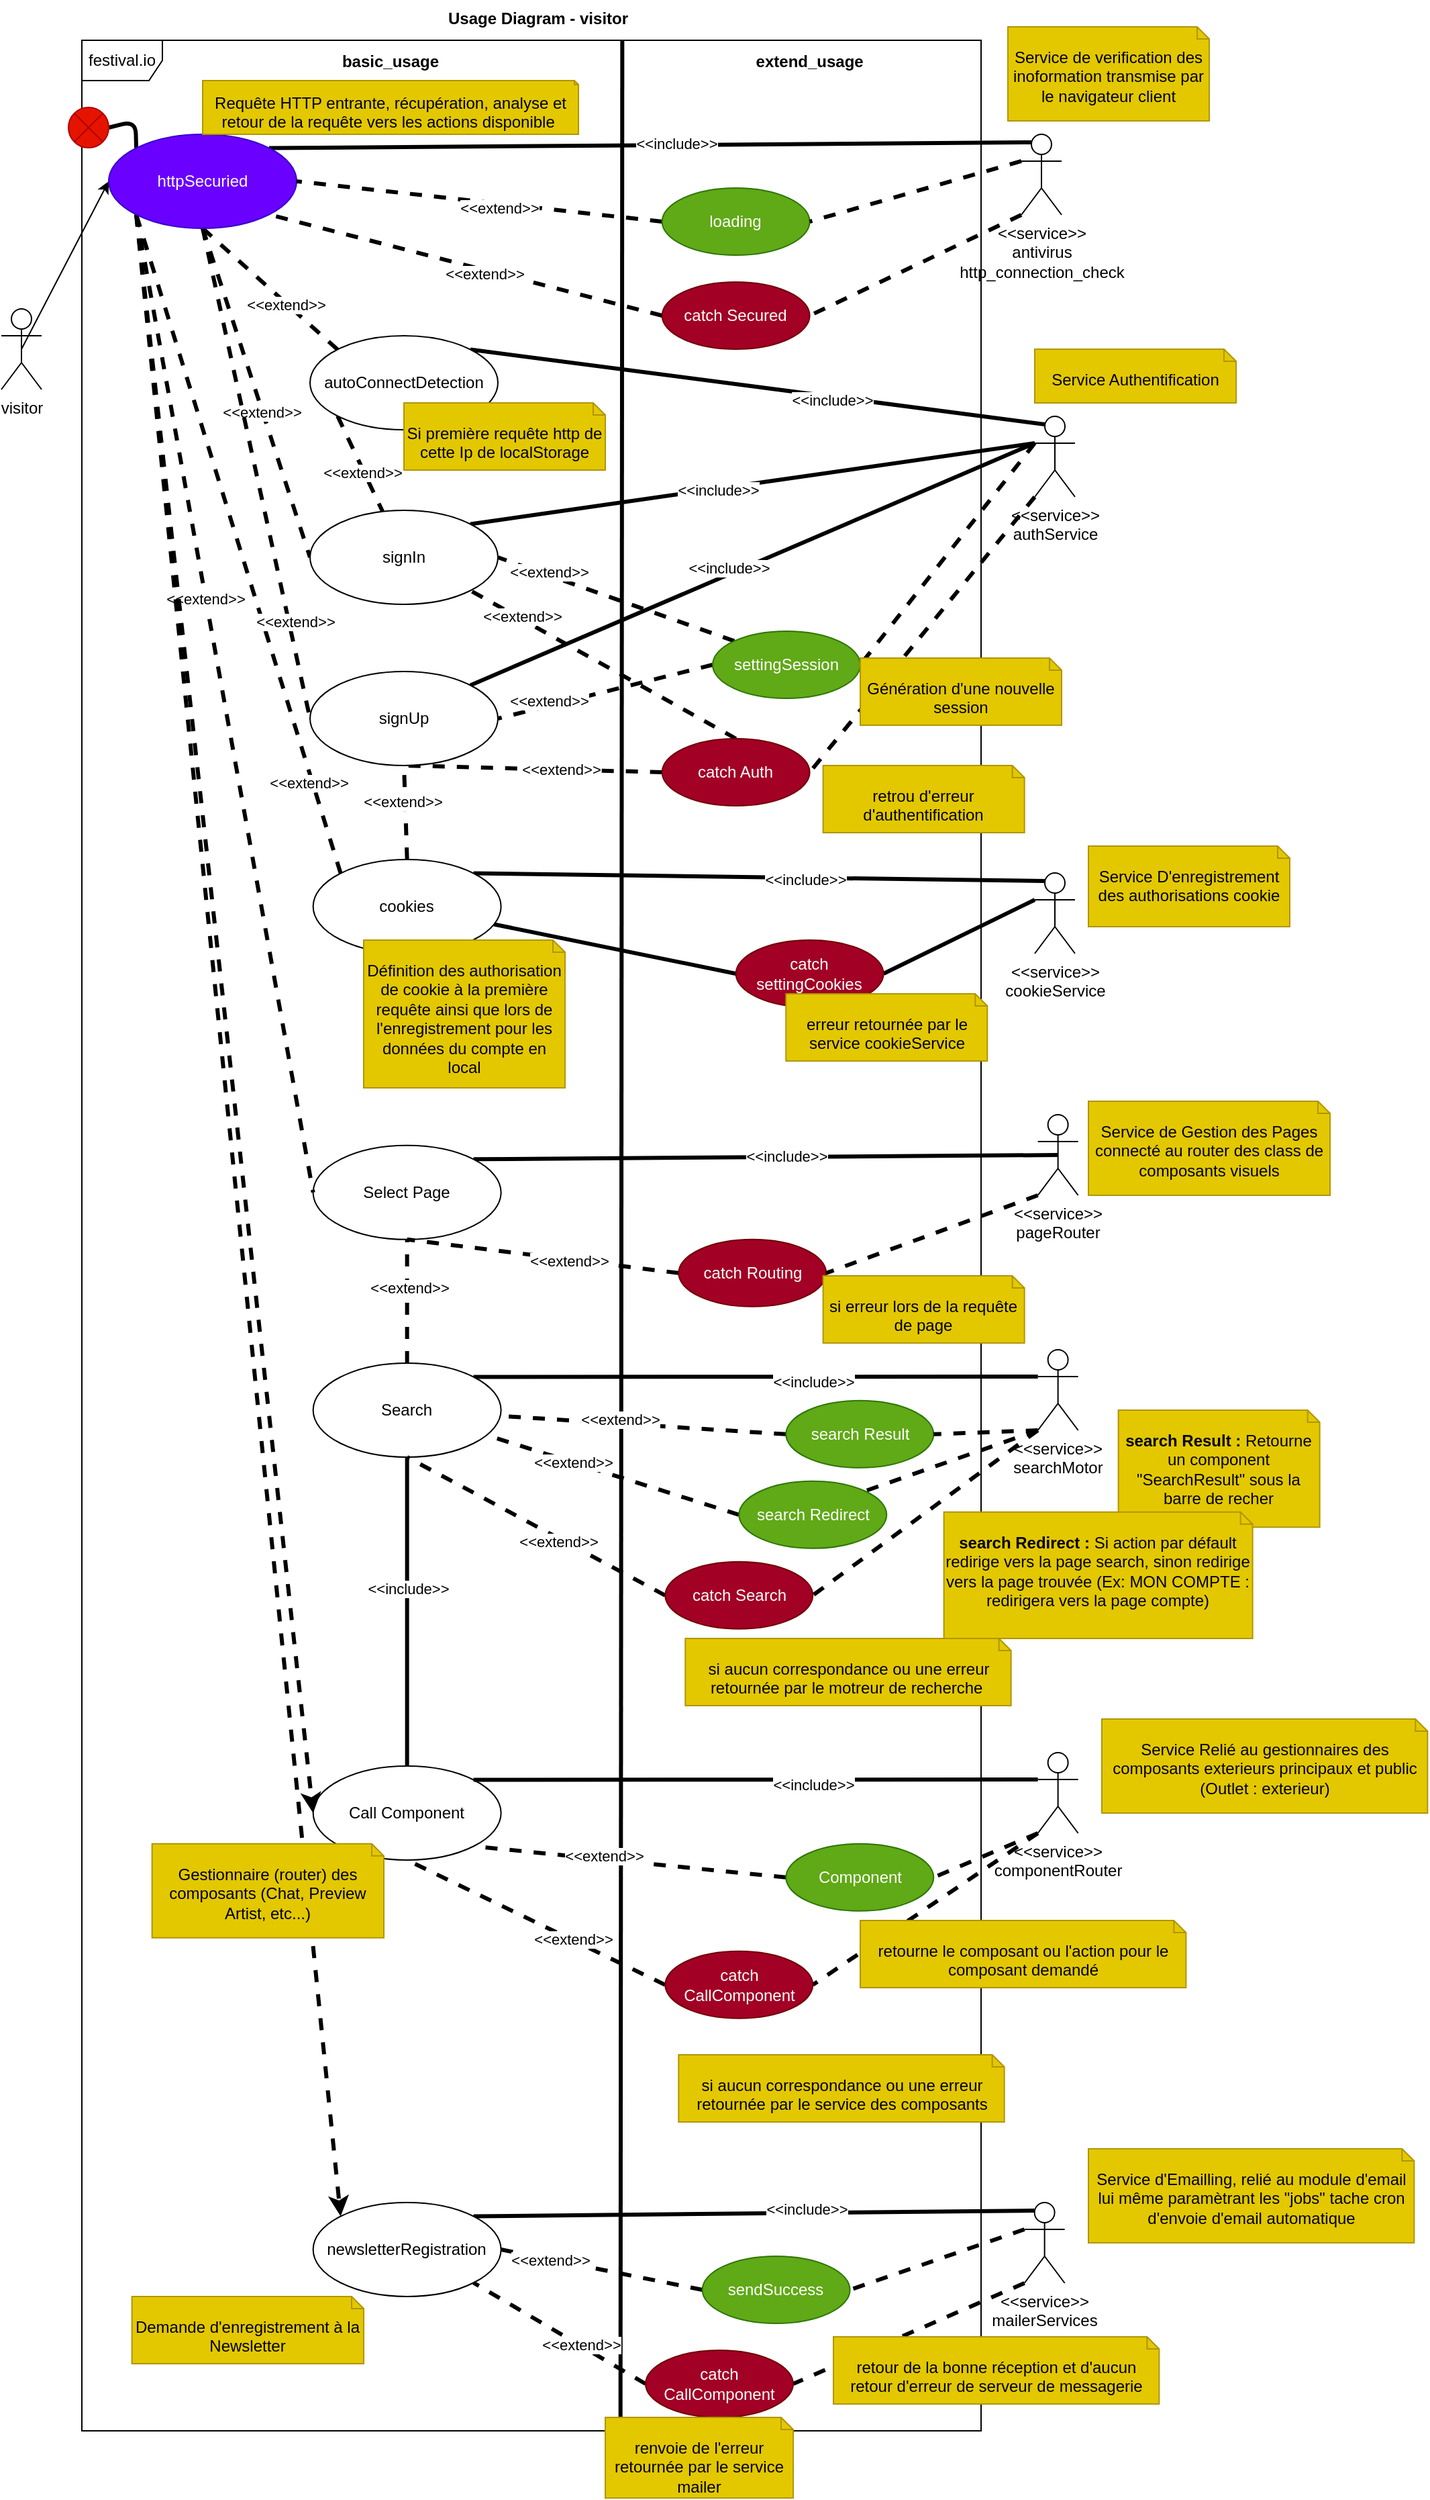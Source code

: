 <mxfile>
    <diagram id="Xlp4ZHd3BKaryqUY_n2D" name="Page-1">
        <mxGraphModel dx="1634" dy="1224" grid="1" gridSize="10" guides="1" tooltips="1" connect="1" arrows="1" fold="1" page="1" pageScale="1" pageWidth="850" pageHeight="1100" math="0" shadow="0">
            <root>
                <mxCell id="0"/>
                <mxCell id="1" parent="0"/>
                <mxCell id="3" value="visitor" style="shape=umlActor;verticalLabelPosition=bottom;verticalAlign=top;html=1;" parent="1" vertex="1">
                    <mxGeometry x="390" y="260" width="30" height="60" as="geometry"/>
                </mxCell>
                <mxCell id="4" value="festival.io" style="shape=umlFrame;whiteSpace=wrap;html=1;" parent="1" vertex="1">
                    <mxGeometry x="450" y="60" width="670" height="1780" as="geometry"/>
                </mxCell>
                <mxCell id="24" style="edgeStyle=none;html=1;exitX=1;exitY=0;exitDx=0;exitDy=0;entryX=0.5;entryY=0.5;entryDx=0;entryDy=0;entryPerimeter=0;strokeWidth=3;endArrow=none;endFill=0;" parent="1" source="5" target="22" edge="1">
                    <mxGeometry relative="1" as="geometry"/>
                </mxCell>
                <mxCell id="26" value="&amp;lt;&amp;lt;include&amp;gt;&amp;gt;" style="edgeLabel;html=1;align=center;verticalAlign=middle;resizable=0;points=[];" parent="24" vertex="1" connectable="0">
                    <mxGeometry x="0.188" y="1" relative="1" as="geometry">
                        <mxPoint x="-26" as="offset"/>
                    </mxGeometry>
                </mxCell>
                <mxCell id="5" value="Select Page" style="ellipse;whiteSpace=wrap;html=1;" parent="1" vertex="1">
                    <mxGeometry x="622.32" y="882.92" width="140" height="70" as="geometry"/>
                </mxCell>
                <mxCell id="84" style="edgeStyle=none;html=1;exitX=0;exitY=0;exitDx=0;exitDy=0;entryX=0.5;entryY=1;entryDx=0;entryDy=0;strokeWidth=3;startArrow=none;startFill=0;endArrow=none;endFill=0;dashed=1;" parent="1" source="6" target="66" edge="1">
                    <mxGeometry relative="1" as="geometry"/>
                </mxCell>
                <mxCell id="85" value="&amp;lt;&amp;lt;extend&amp;gt;&amp;gt;" style="edgeLabel;html=1;align=center;verticalAlign=middle;resizable=0;points=[];" parent="84" vertex="1" connectable="0">
                    <mxGeometry x="-0.246" y="1" relative="1" as="geometry">
                        <mxPoint as="offset"/>
                    </mxGeometry>
                </mxCell>
                <mxCell id="88" style="edgeStyle=none;html=1;exitX=1;exitY=0;exitDx=0;exitDy=0;strokeWidth=3;startArrow=none;startFill=0;endArrow=none;endFill=0;entryX=0.25;entryY=0.1;entryDx=0;entryDy=0;entryPerimeter=0;" parent="1" source="6" target="89" edge="1">
                    <mxGeometry relative="1" as="geometry">
                        <mxPoint x="1150" y="310" as="targetPoint"/>
                    </mxGeometry>
                </mxCell>
                <mxCell id="90" value="&amp;lt;&amp;lt;include&amp;gt;&amp;gt;" style="edgeLabel;html=1;align=center;verticalAlign=middle;resizable=0;points=[];" parent="88" vertex="1" connectable="0">
                    <mxGeometry x="0.258" y="-2" relative="1" as="geometry">
                        <mxPoint as="offset"/>
                    </mxGeometry>
                </mxCell>
                <mxCell id="101" style="edgeStyle=none;html=1;exitX=0;exitY=1;exitDx=0;exitDy=0;strokeWidth=3;startArrow=none;startFill=0;endArrow=none;endFill=0;dashed=1;" parent="1" source="6" target="91" edge="1">
                    <mxGeometry relative="1" as="geometry"/>
                </mxCell>
                <mxCell id="102" value="&amp;lt;&amp;lt;extend&amp;gt;&amp;gt;" style="edgeLabel;html=1;align=center;verticalAlign=middle;resizable=0;points=[];" parent="101" vertex="1" connectable="0">
                    <mxGeometry x="0.155" y="-1" relative="1" as="geometry">
                        <mxPoint as="offset"/>
                    </mxGeometry>
                </mxCell>
                <mxCell id="6" value="autoConnectDetection" style="ellipse;whiteSpace=wrap;html=1;" parent="1" vertex="1">
                    <mxGeometry x="620" y="280" width="140" height="70" as="geometry"/>
                </mxCell>
                <mxCell id="146" style="edgeStyle=none;html=1;exitX=1;exitY=0;exitDx=0;exitDy=0;entryX=0.25;entryY=0.1;entryDx=0;entryDy=0;entryPerimeter=0;strokeWidth=3;startArrow=none;startFill=0;endArrow=none;endFill=0;" parent="1" source="8" target="144" edge="1">
                    <mxGeometry relative="1" as="geometry"/>
                </mxCell>
                <mxCell id="147" value="&amp;lt;&amp;lt;include&amp;gt;&amp;gt;" style="edgeLabel;html=1;align=center;verticalAlign=middle;resizable=0;points=[];" parent="146" vertex="1" connectable="0">
                    <mxGeometry x="0.185" y="3" relative="1" as="geometry">
                        <mxPoint as="offset"/>
                    </mxGeometry>
                </mxCell>
                <mxCell id="8" value="newsletterRegistration" style="ellipse;whiteSpace=wrap;html=1;" parent="1" vertex="1">
                    <mxGeometry x="622.32" y="1670" width="140" height="70" as="geometry"/>
                </mxCell>
                <mxCell id="14" value="" style="orthogonalLoop=1;jettySize=auto;html=1;entryX=0.601;entryY=0;entryDx=0;entryDy=0;entryPerimeter=0;exitX=0.599;exitY=1.002;exitDx=0;exitDy=0;exitPerimeter=0;endArrow=none;endFill=0;strokeWidth=3;" parent="1" source="4" target="4" edge="1">
                    <mxGeometry width="80" relative="1" as="geometry">
                        <mxPoint x="750" y="400" as="sourcePoint"/>
                        <mxPoint x="830" y="400" as="targetPoint"/>
                    </mxGeometry>
                </mxCell>
                <mxCell id="25" style="edgeStyle=none;html=1;exitX=0;exitY=0.5;exitDx=0;exitDy=0;entryX=0.5;entryY=1;entryDx=0;entryDy=0;dashed=1;strokeWidth=3;endArrow=none;endFill=0;" parent="1" source="15" target="5" edge="1">
                    <mxGeometry relative="1" as="geometry"/>
                </mxCell>
                <mxCell id="27" value="&amp;lt;&amp;lt;extend&amp;gt;&amp;gt;" style="edgeLabel;html=1;align=center;verticalAlign=middle;resizable=0;points=[];" parent="25" vertex="1" connectable="0">
                    <mxGeometry x="-0.192" y="1" relative="1" as="geometry">
                        <mxPoint as="offset"/>
                    </mxGeometry>
                </mxCell>
                <mxCell id="15" value="catch Routing" style="ellipse;whiteSpace=wrap;html=1;fillColor=#a20025;fontColor=#ffffff;strokeColor=#6F0000;" parent="1" vertex="1">
                    <mxGeometry x="894.64" y="952.92" width="110" height="50" as="geometry"/>
                </mxCell>
                <mxCell id="35" style="edgeStyle=none;html=1;exitX=0;exitY=0.5;exitDx=0;exitDy=0;dashed=1;strokeWidth=3;endArrow=none;endFill=0;" parent="1" source="17" target="20" edge="1">
                    <mxGeometry relative="1" as="geometry"/>
                </mxCell>
                <mxCell id="39" value="&amp;lt;&amp;lt;extend&amp;gt;&amp;gt;" style="edgeLabel;html=1;align=center;verticalAlign=middle;resizable=0;points=[];" parent="35" vertex="1" connectable="0">
                    <mxGeometry x="0.158" y="-3" relative="1" as="geometry">
                        <mxPoint x="-1" as="offset"/>
                    </mxGeometry>
                </mxCell>
                <mxCell id="17" value="search Result" style="ellipse;whiteSpace=wrap;html=1;fillColor=#60a917;fontColor=#ffffff;strokeColor=#2D7600;" parent="1" vertex="1">
                    <mxGeometry x="974.64" y="1072.92" width="110" height="50" as="geometry"/>
                </mxCell>
                <mxCell id="19" value="Call Component" style="ellipse;whiteSpace=wrap;html=1;" parent="1" vertex="1">
                    <mxGeometry x="622.32" y="1345" width="140" height="70" as="geometry"/>
                </mxCell>
                <mxCell id="30" style="edgeStyle=none;html=1;exitX=1;exitY=0;exitDx=0;exitDy=0;entryX=0;entryY=0.333;entryDx=0;entryDy=0;entryPerimeter=0;strokeWidth=3;endArrow=none;endFill=0;" parent="1" source="20" target="28" edge="1">
                    <mxGeometry relative="1" as="geometry"/>
                </mxCell>
                <mxCell id="38" value="&amp;lt;&amp;lt;include&amp;gt;&amp;gt;" style="edgeLabel;html=1;align=center;verticalAlign=middle;resizable=0;points=[];" parent="30" vertex="1" connectable="0">
                    <mxGeometry x="-0.372" y="4" relative="1" as="geometry">
                        <mxPoint x="121" y="8" as="offset"/>
                    </mxGeometry>
                </mxCell>
                <mxCell id="57" style="edgeStyle=none;html=1;exitX=0.5;exitY=0;exitDx=0;exitDy=0;entryX=0.5;entryY=1;entryDx=0;entryDy=0;dashed=1;strokeWidth=3;endArrow=none;endFill=0;" parent="1" source="20" target="5" edge="1">
                    <mxGeometry relative="1" as="geometry"/>
                </mxCell>
                <mxCell id="58" value="&amp;lt;&amp;lt;extend&amp;gt;&amp;gt;" style="edgeLabel;html=1;align=center;verticalAlign=middle;resizable=0;points=[];" parent="57" vertex="1" connectable="0">
                    <mxGeometry x="0.226" y="-1" relative="1" as="geometry">
                        <mxPoint as="offset"/>
                    </mxGeometry>
                </mxCell>
                <mxCell id="59" style="edgeStyle=none;html=1;exitX=0.5;exitY=1;exitDx=0;exitDy=0;entryX=0.5;entryY=0;entryDx=0;entryDy=0;strokeWidth=3;endArrow=none;endFill=0;" parent="1" source="20" target="19" edge="1">
                    <mxGeometry relative="1" as="geometry"/>
                </mxCell>
                <mxCell id="60" value="&amp;lt;&amp;lt;include&amp;gt;&amp;gt;" style="edgeLabel;html=1;align=center;verticalAlign=middle;resizable=0;points=[];" parent="59" vertex="1" connectable="0">
                    <mxGeometry x="-0.149" relative="1" as="geometry">
                        <mxPoint as="offset"/>
                    </mxGeometry>
                </mxCell>
                <mxCell id="20" value="Search" style="ellipse;whiteSpace=wrap;html=1;" parent="1" vertex="1">
                    <mxGeometry x="622.32" y="1045" width="140" height="70" as="geometry"/>
                </mxCell>
                <mxCell id="21" value="Usage Diagram - visitor" style="text;align=center;fontStyle=1;verticalAlign=middle;spacingLeft=3;spacingRight=3;strokeColor=none;rotatable=0;points=[[0,0.5],[1,0.5]];portConstraint=eastwest;" parent="1" vertex="1">
                    <mxGeometry x="390" y="30" width="800" height="26" as="geometry"/>
                </mxCell>
                <mxCell id="23" style="edgeStyle=none;html=1;exitX=0;exitY=1;exitDx=0;exitDy=0;exitPerimeter=0;entryX=1;entryY=0.5;entryDx=0;entryDy=0;strokeWidth=3;endArrow=none;endFill=0;dashed=1;" parent="1" source="22" target="15" edge="1">
                    <mxGeometry relative="1" as="geometry"/>
                </mxCell>
                <mxCell id="22" value="&amp;lt;&amp;lt;service&amp;gt;&amp;gt;&lt;br&gt;pageRouter" style="shape=umlActor;verticalLabelPosition=bottom;verticalAlign=top;html=1;" parent="1" vertex="1">
                    <mxGeometry x="1162.32" y="860" width="30" height="60" as="geometry"/>
                </mxCell>
                <mxCell id="32" style="edgeStyle=none;html=1;exitX=0;exitY=1;exitDx=0;exitDy=0;exitPerimeter=0;entryX=1;entryY=0.5;entryDx=0;entryDy=0;dashed=1;strokeWidth=3;endArrow=none;endFill=0;" parent="1" source="28" target="17" edge="1">
                    <mxGeometry relative="1" as="geometry"/>
                </mxCell>
                <mxCell id="33" style="edgeStyle=none;html=1;exitX=0;exitY=1;exitDx=0;exitDy=0;exitPerimeter=0;entryX=1;entryY=0;entryDx=0;entryDy=0;dashed=1;strokeWidth=3;endArrow=none;endFill=0;" parent="1" source="28" target="29" edge="1">
                    <mxGeometry relative="1" as="geometry"/>
                </mxCell>
                <mxCell id="34" style="edgeStyle=none;html=1;exitX=0;exitY=1;exitDx=0;exitDy=0;exitPerimeter=0;entryX=1;entryY=0.5;entryDx=0;entryDy=0;dashed=1;strokeWidth=3;endArrow=none;endFill=0;" parent="1" source="28" target="31" edge="1">
                    <mxGeometry relative="1" as="geometry"/>
                </mxCell>
                <mxCell id="28" value="&amp;lt;&amp;lt;service&amp;gt;&amp;gt;&lt;br&gt;searchMotor" style="shape=umlActor;verticalLabelPosition=bottom;verticalAlign=top;html=1;" parent="1" vertex="1">
                    <mxGeometry x="1162.32" y="1035" width="30" height="60" as="geometry"/>
                </mxCell>
                <mxCell id="36" style="edgeStyle=none;html=1;exitX=0;exitY=0.5;exitDx=0;exitDy=0;dashed=1;strokeWidth=3;endArrow=none;endFill=0;" parent="1" source="29" target="20" edge="1">
                    <mxGeometry relative="1" as="geometry"/>
                </mxCell>
                <mxCell id="40" value="&amp;lt;&amp;lt;extend&amp;gt;&amp;gt;" style="edgeLabel;html=1;align=center;verticalAlign=middle;resizable=0;points=[];" parent="36" vertex="1" connectable="0">
                    <mxGeometry x="0.318" relative="1" as="geometry">
                        <mxPoint as="offset"/>
                    </mxGeometry>
                </mxCell>
                <mxCell id="29" value="search Redirect" style="ellipse;whiteSpace=wrap;html=1;fillColor=#60a917;fontColor=#ffffff;strokeColor=#2D7600;" parent="1" vertex="1">
                    <mxGeometry x="939.64" y="1132.92" width="110" height="50" as="geometry"/>
                </mxCell>
                <mxCell id="37" style="edgeStyle=none;html=1;exitX=0;exitY=0.5;exitDx=0;exitDy=0;entryX=0.5;entryY=1;entryDx=0;entryDy=0;dashed=1;strokeWidth=3;endArrow=none;endFill=0;" parent="1" source="31" target="20" edge="1">
                    <mxGeometry relative="1" as="geometry"/>
                </mxCell>
                <mxCell id="41" value="&amp;lt;&amp;lt;extend&amp;gt;&amp;gt;" style="edgeLabel;html=1;align=center;verticalAlign=middle;resizable=0;points=[];" parent="37" vertex="1" connectable="0">
                    <mxGeometry x="-0.178" y="2" relative="1" as="geometry">
                        <mxPoint as="offset"/>
                    </mxGeometry>
                </mxCell>
                <mxCell id="31" value="catch Search" style="ellipse;whiteSpace=wrap;html=1;fillColor=#a20025;fontColor=#ffffff;strokeColor=#6F0000;" parent="1" vertex="1">
                    <mxGeometry x="884.64" y="1192.92" width="110" height="50" as="geometry"/>
                </mxCell>
                <mxCell id="43" style="edgeStyle=none;html=1;exitX=0;exitY=0.5;exitDx=0;exitDy=0;dashed=1;strokeWidth=3;endArrow=none;endFill=0;entryX=1;entryY=1;entryDx=0;entryDy=0;" parent="1" source="45" target="19" edge="1">
                    <mxGeometry relative="1" as="geometry">
                        <mxPoint x="681.361" y="1375.773" as="targetPoint"/>
                    </mxGeometry>
                </mxCell>
                <mxCell id="44" value="&amp;lt;&amp;lt;extend&amp;gt;&amp;gt;" style="edgeLabel;html=1;align=center;verticalAlign=middle;resizable=0;points=[];" parent="43" vertex="1" connectable="0">
                    <mxGeometry x="0.158" y="-3" relative="1" as="geometry">
                        <mxPoint x="-1" as="offset"/>
                    </mxGeometry>
                </mxCell>
                <mxCell id="45" value="Component" style="ellipse;whiteSpace=wrap;html=1;fillColor=#60a917;fontColor=#ffffff;strokeColor=#2D7600;" parent="1" vertex="1">
                    <mxGeometry x="974.64" y="1402.92" width="110" height="50" as="geometry"/>
                </mxCell>
                <mxCell id="46" style="edgeStyle=none;html=1;exitX=1;exitY=0;exitDx=0;exitDy=0;entryX=0;entryY=0.333;entryDx=0;entryDy=0;entryPerimeter=0;strokeWidth=3;endArrow=none;endFill=0;" parent="1" source="19" target="50" edge="1">
                    <mxGeometry relative="1" as="geometry">
                        <mxPoint x="661.817" y="1345.251" as="sourcePoint"/>
                    </mxGeometry>
                </mxCell>
                <mxCell id="47" value="&amp;lt;&amp;lt;include&amp;gt;&amp;gt;" style="edgeLabel;html=1;align=center;verticalAlign=middle;resizable=0;points=[];" parent="46" vertex="1" connectable="0">
                    <mxGeometry x="-0.372" y="4" relative="1" as="geometry">
                        <mxPoint x="121" y="8" as="offset"/>
                    </mxGeometry>
                </mxCell>
                <mxCell id="49" style="edgeStyle=none;html=1;exitX=0;exitY=1;exitDx=0;exitDy=0;exitPerimeter=0;entryX=1;entryY=0.5;entryDx=0;entryDy=0;dashed=1;strokeWidth=3;endArrow=none;endFill=0;" parent="1" source="50" target="45" edge="1">
                    <mxGeometry relative="1" as="geometry"/>
                </mxCell>
                <mxCell id="54" style="edgeStyle=none;html=1;exitX=0;exitY=1;exitDx=0;exitDy=0;exitPerimeter=0;entryX=1;entryY=0.5;entryDx=0;entryDy=0;dashed=1;strokeWidth=3;endArrow=none;endFill=0;" parent="1" source="50" target="53" edge="1">
                    <mxGeometry relative="1" as="geometry"/>
                </mxCell>
                <mxCell id="50" value="&amp;lt;&amp;lt;service&amp;gt;&amp;gt;&lt;br&gt;componentRouter" style="shape=umlActor;verticalLabelPosition=bottom;verticalAlign=top;html=1;" parent="1" vertex="1">
                    <mxGeometry x="1162.32" y="1335" width="30" height="60" as="geometry"/>
                </mxCell>
                <mxCell id="55" style="edgeStyle=none;html=1;exitX=0;exitY=0.5;exitDx=0;exitDy=0;entryX=0.5;entryY=1;entryDx=0;entryDy=0;dashed=1;strokeWidth=3;endArrow=none;endFill=0;" parent="1" source="53" target="19" edge="1">
                    <mxGeometry relative="1" as="geometry"/>
                </mxCell>
                <mxCell id="56" value="&amp;lt;&amp;lt;extend&amp;gt;&amp;gt;" style="edgeLabel;html=1;align=center;verticalAlign=middle;resizable=0;points=[];" parent="55" vertex="1" connectable="0">
                    <mxGeometry x="-0.277" y="-1" relative="1" as="geometry">
                        <mxPoint as="offset"/>
                    </mxGeometry>
                </mxCell>
                <mxCell id="53" value="catch CallComponent" style="ellipse;whiteSpace=wrap;html=1;fillColor=#a20025;fontColor=#ffffff;strokeColor=#6F0000;" parent="1" vertex="1">
                    <mxGeometry x="884.64" y="1482.92" width="110" height="50" as="geometry"/>
                </mxCell>
                <mxCell id="126" style="edgeStyle=none;html=1;exitX=0.5;exitY=0;exitDx=0;exitDy=0;entryX=0.5;entryY=1;entryDx=0;entryDy=0;dashed=1;strokeWidth=3;startArrow=none;startFill=0;endArrow=none;endFill=0;" parent="1" source="61" target="96" edge="1">
                    <mxGeometry relative="1" as="geometry"/>
                </mxCell>
                <mxCell id="127" value="&amp;lt;&amp;lt;extend&amp;gt;&amp;gt;" style="edgeLabel;html=1;align=center;verticalAlign=middle;resizable=0;points=[];" parent="126" vertex="1" connectable="0">
                    <mxGeometry x="0.226" y="2" relative="1" as="geometry">
                        <mxPoint as="offset"/>
                    </mxGeometry>
                </mxCell>
                <mxCell id="128" style="edgeStyle=none;html=1;exitX=0;exitY=0;exitDx=0;exitDy=0;entryX=0;entryY=1;entryDx=0;entryDy=0;dashed=1;strokeWidth=3;startArrow=none;startFill=0;endArrow=none;endFill=0;" parent="1" source="61" target="66" edge="1">
                    <mxGeometry relative="1" as="geometry"/>
                </mxCell>
                <mxCell id="129" value="&amp;lt;&amp;lt;extend&amp;gt;&amp;gt;" style="edgeLabel;html=1;align=center;verticalAlign=middle;resizable=0;points=[];" parent="128" vertex="1" connectable="0">
                    <mxGeometry x="-0.72" y="3" relative="1" as="geometry">
                        <mxPoint as="offset"/>
                    </mxGeometry>
                </mxCell>
                <mxCell id="132" style="edgeStyle=none;html=1;exitX=1;exitY=0;exitDx=0;exitDy=0;entryX=0.25;entryY=0.1;entryDx=0;entryDy=0;entryPerimeter=0;strokeWidth=3;startArrow=none;startFill=0;endArrow=none;endFill=0;" parent="1" source="61" target="131" edge="1">
                    <mxGeometry relative="1" as="geometry"/>
                </mxCell>
                <mxCell id="133" value="&amp;lt;&amp;lt;include&amp;gt;&amp;gt;" style="edgeLabel;html=1;align=center;verticalAlign=middle;resizable=0;points=[];" parent="132" vertex="1" connectable="0">
                    <mxGeometry x="0.158" y="-1" relative="1" as="geometry">
                        <mxPoint as="offset"/>
                    </mxGeometry>
                </mxCell>
                <mxCell id="61" value="cookies" style="ellipse;whiteSpace=wrap;html=1;" parent="1" vertex="1">
                    <mxGeometry x="622.32" y="670" width="140" height="70" as="geometry"/>
                </mxCell>
                <mxCell id="9" style="edgeStyle=none;html=1;exitX=0.5;exitY=0.5;exitDx=0;exitDy=0;exitPerimeter=0;entryX=0;entryY=0.5;entryDx=0;entryDy=0;" parent="1" source="3" target="66" edge="1">
                    <mxGeometry relative="1" as="geometry"/>
                </mxCell>
                <mxCell id="71" style="edgeStyle=none;html=1;exitX=1;exitY=0;exitDx=0;exitDy=0;entryX=0.25;entryY=0.1;entryDx=0;entryDy=0;entryPerimeter=0;strokeWidth=3;endArrow=none;endFill=0;" parent="1" source="66" target="70" edge="1">
                    <mxGeometry relative="1" as="geometry"/>
                </mxCell>
                <mxCell id="74" value="&amp;lt;&amp;lt;include&amp;gt;&amp;gt;" style="edgeLabel;html=1;align=center;verticalAlign=middle;resizable=0;points=[];" parent="71" vertex="1" connectable="0">
                    <mxGeometry x="0.067" y="1" relative="1" as="geometry">
                        <mxPoint as="offset"/>
                    </mxGeometry>
                </mxCell>
                <mxCell id="79" style="edgeStyle=none;html=1;exitX=0;exitY=1;exitDx=0;exitDy=0;entryX=0;entryY=0.5;entryDx=0;entryDy=0;dashed=1;strokeWidth=3;endArrow=none;endFill=0;" parent="1" source="66" target="5" edge="1">
                    <mxGeometry relative="1" as="geometry"/>
                </mxCell>
                <mxCell id="80" value="&amp;lt;&amp;lt;extend&amp;gt;&amp;gt;" style="edgeLabel;html=1;align=center;verticalAlign=middle;resizable=0;points=[];" parent="79" vertex="1" connectable="0">
                    <mxGeometry x="-0.215" y="-1" relative="1" as="geometry">
                        <mxPoint as="offset"/>
                    </mxGeometry>
                </mxCell>
                <mxCell id="86" style="edgeStyle=none;html=1;exitX=0;exitY=0;exitDx=0;exitDy=0;strokeWidth=3;startArrow=none;startFill=0;endArrow=none;endFill=0;entryX=1;entryY=0.5;entryDx=0;entryDy=0;" parent="1" source="66" target="87" edge="1">
                    <mxGeometry relative="1" as="geometry">
                        <mxPoint x="410" y="110" as="targetPoint"/>
                        <Array as="points">
                            <mxPoint x="490" y="120"/>
                        </Array>
                    </mxGeometry>
                </mxCell>
                <mxCell id="111" style="edgeStyle=none;html=1;exitX=0.5;exitY=1;exitDx=0;exitDy=0;entryX=0;entryY=0.5;entryDx=0;entryDy=0;dashed=1;strokeWidth=3;startArrow=none;startFill=0;endArrow=none;endFill=0;" parent="1" source="66" target="91" edge="1">
                    <mxGeometry relative="1" as="geometry"/>
                </mxCell>
                <mxCell id="112" value="&amp;lt;&amp;lt;extend&amp;gt;&amp;gt;" style="edgeLabel;html=1;align=center;verticalAlign=middle;resizable=0;points=[];" parent="111" vertex="1" connectable="0">
                    <mxGeometry x="0.104" relative="1" as="geometry">
                        <mxPoint y="1" as="offset"/>
                    </mxGeometry>
                </mxCell>
                <mxCell id="113" style="edgeStyle=none;html=1;exitX=0.5;exitY=1;exitDx=0;exitDy=0;entryX=0;entryY=0.5;entryDx=0;entryDy=0;dashed=1;strokeWidth=3;startArrow=none;startFill=0;endArrow=none;endFill=0;" parent="1" source="66" target="96" edge="1">
                    <mxGeometry relative="1" as="geometry"/>
                </mxCell>
                <mxCell id="114" value="&amp;lt;&amp;lt;extend&amp;gt;&amp;gt;" style="edgeLabel;html=1;align=center;verticalAlign=middle;resizable=0;points=[];" parent="113" vertex="1" connectable="0">
                    <mxGeometry x="0.61" y="4" relative="1" as="geometry">
                        <mxPoint as="offset"/>
                    </mxGeometry>
                </mxCell>
                <mxCell id="159" style="edgeStyle=none;html=1;exitX=0;exitY=1;exitDx=0;exitDy=0;entryX=0;entryY=0.5;entryDx=0;entryDy=0;dashed=1;strokeWidth=3;" edge="1" parent="1" source="66" target="19">
                    <mxGeometry relative="1" as="geometry"/>
                </mxCell>
                <mxCell id="160" style="edgeStyle=none;html=1;exitX=0;exitY=1;exitDx=0;exitDy=0;entryX=0;entryY=0;entryDx=0;entryDy=0;dashed=1;strokeWidth=3;" edge="1" parent="1" source="66" target="8">
                    <mxGeometry relative="1" as="geometry"/>
                </mxCell>
                <mxCell id="66" value="httpSecuried" style="ellipse;whiteSpace=wrap;html=1;fillColor=#6a00ff;fontColor=#ffffff;strokeColor=#3700CC;" parent="1" vertex="1">
                    <mxGeometry x="470" y="130" width="140" height="70" as="geometry"/>
                </mxCell>
                <mxCell id="76" style="edgeStyle=none;html=1;exitX=0;exitY=0.5;exitDx=0;exitDy=0;entryX=1;entryY=1;entryDx=0;entryDy=0;dashed=1;strokeWidth=3;endArrow=none;endFill=0;" parent="1" source="68" target="66" edge="1">
                    <mxGeometry relative="1" as="geometry"/>
                </mxCell>
                <mxCell id="78" value="&amp;lt;&amp;lt;extend&amp;gt;&amp;gt;" style="edgeLabel;html=1;align=center;verticalAlign=middle;resizable=0;points=[];" parent="76" vertex="1" connectable="0">
                    <mxGeometry x="-0.096" y="3" relative="1" as="geometry">
                        <mxPoint as="offset"/>
                    </mxGeometry>
                </mxCell>
                <mxCell id="68" value="catch Secured" style="ellipse;whiteSpace=wrap;html=1;fillColor=#a20025;fontColor=#ffffff;strokeColor=#6F0000;" parent="1" vertex="1">
                    <mxGeometry x="882.32" y="240" width="110" height="50" as="geometry"/>
                </mxCell>
                <mxCell id="75" style="edgeStyle=none;html=1;exitX=0;exitY=0.5;exitDx=0;exitDy=0;strokeWidth=3;endArrow=none;endFill=0;dashed=1;" parent="1" source="69" edge="1">
                    <mxGeometry relative="1" as="geometry">
                        <mxPoint x="610" y="165" as="targetPoint"/>
                    </mxGeometry>
                </mxCell>
                <mxCell id="77" value="&amp;lt;&amp;lt;extend&amp;gt;&amp;gt;" style="edgeLabel;html=1;align=center;verticalAlign=middle;resizable=0;points=[];" parent="75" vertex="1" connectable="0">
                    <mxGeometry x="-0.11" y="3" relative="1" as="geometry">
                        <mxPoint as="offset"/>
                    </mxGeometry>
                </mxCell>
                <mxCell id="69" value="loading" style="ellipse;whiteSpace=wrap;html=1;fillColor=#60a917;fontColor=#ffffff;strokeColor=#2D7600;" parent="1" vertex="1">
                    <mxGeometry x="882.32" y="170" width="110" height="50" as="geometry"/>
                </mxCell>
                <mxCell id="72" style="edgeStyle=none;html=1;exitX=0;exitY=0.333;exitDx=0;exitDy=0;exitPerimeter=0;entryX=1;entryY=0.5;entryDx=0;entryDy=0;dashed=1;strokeWidth=3;endArrow=none;endFill=0;" parent="1" source="70" target="69" edge="1">
                    <mxGeometry relative="1" as="geometry"/>
                </mxCell>
                <mxCell id="73" style="edgeStyle=none;html=1;exitX=0;exitY=1;exitDx=0;exitDy=0;exitPerimeter=0;entryX=1;entryY=0.5;entryDx=0;entryDy=0;dashed=1;strokeWidth=3;endArrow=none;endFill=0;" parent="1" source="70" target="68" edge="1">
                    <mxGeometry relative="1" as="geometry"/>
                </mxCell>
                <mxCell id="70" value="&amp;lt;&amp;lt;service&amp;gt;&amp;gt;&lt;br&gt;antivirus&lt;br&gt;http_connection_check" style="shape=umlActor;verticalLabelPosition=bottom;verticalAlign=top;html=1;" parent="1" vertex="1">
                    <mxGeometry x="1150" y="130.0" width="30" height="60" as="geometry"/>
                </mxCell>
                <mxCell id="82" value="Requête HTTP entrante, récupération, analyse et retour de la requête vers les actions disponible&amp;nbsp;" style="shape=note2;boundedLbl=1;whiteSpace=wrap;html=1;size=3;verticalAlign=top;align=center;fillColor=#e3c800;fontColor=#000000;strokeColor=#B09500;" parent="1" vertex="1">
                    <mxGeometry x="540" y="90" width="280" height="40" as="geometry"/>
                </mxCell>
                <mxCell id="83" value="Si première requête http de cette Ip de localStorage" style="shape=note2;boundedLbl=1;whiteSpace=wrap;html=1;size=9;verticalAlign=top;align=center;fillColor=#e3c800;fontColor=#000000;strokeColor=#B09500;" parent="1" vertex="1">
                    <mxGeometry x="690" y="330" width="150" height="50" as="geometry"/>
                </mxCell>
                <mxCell id="87" value="" style="shape=sumEllipse;perimeter=ellipsePerimeter;whiteSpace=wrap;html=1;backgroundOutline=1;fillColor=#e51400;fontColor=#ffffff;strokeColor=#B20000;" parent="1" vertex="1">
                    <mxGeometry x="440" y="110" width="30" height="30" as="geometry"/>
                </mxCell>
                <mxCell id="94" style="edgeStyle=none;html=1;exitX=0;exitY=0.333;exitDx=0;exitDy=0;exitPerimeter=0;entryX=1;entryY=0.5;entryDx=0;entryDy=0;strokeWidth=3;startArrow=none;startFill=0;endArrow=none;endFill=0;dashed=1;" parent="1" source="89" target="93" edge="1">
                    <mxGeometry relative="1" as="geometry"/>
                </mxCell>
                <mxCell id="95" style="edgeStyle=none;html=1;exitX=0;exitY=1;exitDx=0;exitDy=0;exitPerimeter=0;entryX=1;entryY=0.5;entryDx=0;entryDy=0;dashed=1;strokeWidth=3;startArrow=none;startFill=0;endArrow=none;endFill=0;" parent="1" source="89" target="92" edge="1">
                    <mxGeometry relative="1" as="geometry"/>
                </mxCell>
                <mxCell id="89" value="&amp;lt;&amp;lt;service&amp;gt;&amp;gt;&lt;br&gt;authService" style="shape=umlActor;verticalLabelPosition=bottom;verticalAlign=top;html=1;" parent="1" vertex="1">
                    <mxGeometry x="1160" y="340" width="30" height="60" as="geometry"/>
                </mxCell>
                <mxCell id="97" style="edgeStyle=none;html=1;exitX=1;exitY=0;exitDx=0;exitDy=0;entryX=0;entryY=0.333;entryDx=0;entryDy=0;entryPerimeter=0;strokeWidth=3;startArrow=none;startFill=0;endArrow=none;endFill=0;" parent="1" source="91" target="89" edge="1">
                    <mxGeometry relative="1" as="geometry"/>
                </mxCell>
                <mxCell id="99" value="&amp;lt;&amp;lt;include&amp;gt;&amp;gt;" style="edgeLabel;html=1;align=center;verticalAlign=middle;resizable=0;points=[];" parent="97" vertex="1" connectable="0">
                    <mxGeometry x="-0.124" y="-1" relative="1" as="geometry">
                        <mxPoint as="offset"/>
                    </mxGeometry>
                </mxCell>
                <mxCell id="91" value="signIn" style="ellipse;whiteSpace=wrap;html=1;" parent="1" vertex="1">
                    <mxGeometry x="620" y="410" width="140" height="70" as="geometry"/>
                </mxCell>
                <mxCell id="104" style="edgeStyle=none;html=1;exitX=0.5;exitY=0;exitDx=0;exitDy=0;entryX=1;entryY=1;entryDx=0;entryDy=0;dashed=1;strokeWidth=3;startArrow=none;startFill=0;endArrow=none;endFill=0;" parent="1" source="92" target="91" edge="1">
                    <mxGeometry relative="1" as="geometry"/>
                </mxCell>
                <mxCell id="109" value="&amp;lt;&amp;lt;extend&amp;gt;&amp;gt;" style="edgeLabel;html=1;align=center;verticalAlign=middle;resizable=0;points=[];" parent="104" vertex="1" connectable="0">
                    <mxGeometry x="0.627" y="-2" relative="1" as="geometry">
                        <mxPoint as="offset"/>
                    </mxGeometry>
                </mxCell>
                <mxCell id="106" style="edgeStyle=none;html=1;exitX=0;exitY=0.5;exitDx=0;exitDy=0;entryX=0.5;entryY=1;entryDx=0;entryDy=0;dashed=1;strokeWidth=3;startArrow=none;startFill=0;endArrow=none;endFill=0;" parent="1" source="92" target="96" edge="1">
                    <mxGeometry relative="1" as="geometry"/>
                </mxCell>
                <mxCell id="107" value="&amp;lt;&amp;lt;extend&amp;gt;&amp;gt;" style="edgeLabel;html=1;align=center;verticalAlign=middle;resizable=0;points=[];" parent="106" vertex="1" connectable="0">
                    <mxGeometry x="-0.211" relative="1" as="geometry">
                        <mxPoint as="offset"/>
                    </mxGeometry>
                </mxCell>
                <mxCell id="92" value="catch Auth" style="ellipse;whiteSpace=wrap;html=1;fillColor=#a20025;fontColor=#ffffff;strokeColor=#6F0000;" parent="1" vertex="1">
                    <mxGeometry x="882.32" y="580" width="110" height="50" as="geometry"/>
                </mxCell>
                <mxCell id="103" style="edgeStyle=none;html=1;exitX=0;exitY=0;exitDx=0;exitDy=0;entryX=1;entryY=0.5;entryDx=0;entryDy=0;dashed=1;strokeWidth=3;startArrow=none;startFill=0;endArrow=none;endFill=0;" parent="1" source="93" target="91" edge="1">
                    <mxGeometry relative="1" as="geometry"/>
                </mxCell>
                <mxCell id="110" value="&amp;lt;&amp;lt;extend&amp;gt;&amp;gt;" style="edgeLabel;html=1;align=center;verticalAlign=middle;resizable=0;points=[];" parent="103" vertex="1" connectable="0">
                    <mxGeometry x="0.577" y="-3" relative="1" as="geometry">
                        <mxPoint as="offset"/>
                    </mxGeometry>
                </mxCell>
                <mxCell id="105" style="edgeStyle=none;html=1;exitX=0;exitY=0.5;exitDx=0;exitDy=0;entryX=1;entryY=0.5;entryDx=0;entryDy=0;dashed=1;strokeWidth=3;startArrow=none;startFill=0;endArrow=none;endFill=0;" parent="1" source="93" target="96" edge="1">
                    <mxGeometry relative="1" as="geometry"/>
                </mxCell>
                <mxCell id="108" value="&amp;lt;&amp;lt;extend&amp;gt;&amp;gt;" style="edgeLabel;html=1;align=center;verticalAlign=middle;resizable=0;points=[];" parent="105" vertex="1" connectable="0">
                    <mxGeometry x="0.519" y="-4" relative="1" as="geometry">
                        <mxPoint as="offset"/>
                    </mxGeometry>
                </mxCell>
                <mxCell id="93" value="settingSession" style="ellipse;whiteSpace=wrap;html=1;fillColor=#60a917;fontColor=#ffffff;strokeColor=#2D7600;" parent="1" vertex="1">
                    <mxGeometry x="920.0" y="500" width="110" height="50" as="geometry"/>
                </mxCell>
                <mxCell id="98" style="edgeStyle=none;html=1;exitX=1;exitY=0;exitDx=0;exitDy=0;strokeWidth=3;startArrow=none;startFill=0;endArrow=none;endFill=0;" parent="1" source="96" edge="1">
                    <mxGeometry relative="1" as="geometry">
                        <mxPoint x="1160" y="360" as="targetPoint"/>
                    </mxGeometry>
                </mxCell>
                <mxCell id="100" value="&amp;lt;&amp;lt;include&amp;gt;&amp;gt;" style="edgeLabel;html=1;align=center;verticalAlign=middle;resizable=0;points=[];" parent="98" vertex="1" connectable="0">
                    <mxGeometry x="-0.076" y="4" relative="1" as="geometry">
                        <mxPoint x="-1" as="offset"/>
                    </mxGeometry>
                </mxCell>
                <mxCell id="96" value="signUp" style="ellipse;whiteSpace=wrap;html=1;" parent="1" vertex="1">
                    <mxGeometry x="620" y="530" width="140" height="70" as="geometry"/>
                </mxCell>
                <mxCell id="115" value="basic_usage" style="text;align=center;fontStyle=1;verticalAlign=middle;spacingLeft=3;spacingRight=3;strokeColor=none;rotatable=0;points=[[0,0.5],[1,0.5]];portConstraint=eastwest;" parent="1" vertex="1">
                    <mxGeometry x="600" y="60" width="160" height="30" as="geometry"/>
                </mxCell>
                <mxCell id="116" value="extend_usage" style="text;align=center;fontStyle=1;verticalAlign=middle;spacingLeft=3;spacingRight=3;strokeColor=none;rotatable=0;points=[[0,0.5],[1,0.5]];portConstraint=eastwest;" parent="1" vertex="1">
                    <mxGeometry x="912.32" y="60" width="160" height="30" as="geometry"/>
                </mxCell>
                <mxCell id="117" value="Service de verification des inoformation transmise par le navigateur client" style="shape=note2;boundedLbl=1;whiteSpace=wrap;html=1;size=9;verticalAlign=top;align=center;fillColor=#e3c800;fontColor=#000000;strokeColor=#B09500;" parent="1" vertex="1">
                    <mxGeometry x="1140" y="50" width="150" height="70" as="geometry"/>
                </mxCell>
                <mxCell id="118" value="Service Authentification" style="shape=note2;boundedLbl=1;whiteSpace=wrap;html=1;size=9;verticalAlign=top;align=center;fillColor=#e3c800;fontColor=#000000;strokeColor=#B09500;" parent="1" vertex="1">
                    <mxGeometry x="1160" y="290" width="150" height="40" as="geometry"/>
                </mxCell>
                <mxCell id="119" value="retrou d'erreur d'authentification" style="shape=note2;boundedLbl=1;whiteSpace=wrap;html=1;size=9;verticalAlign=top;align=center;fillColor=#e3c800;fontColor=#000000;strokeColor=#B09500;" parent="1" vertex="1">
                    <mxGeometry x="1002.32" y="600" width="150" height="50" as="geometry"/>
                </mxCell>
                <mxCell id="120" value="Génération d'une nouvelle session" style="shape=note2;boundedLbl=1;whiteSpace=wrap;html=1;size=9;verticalAlign=top;align=center;fillColor=#e3c800;fontColor=#000000;strokeColor=#B09500;" parent="1" vertex="1">
                    <mxGeometry x="1030" y="520" width="150" height="50" as="geometry"/>
                </mxCell>
                <mxCell id="121" value="si erreur lors de la requête de page" style="shape=note2;boundedLbl=1;whiteSpace=wrap;html=1;size=9;verticalAlign=top;align=center;fillColor=#e3c800;fontColor=#000000;strokeColor=#B09500;" parent="1" vertex="1">
                    <mxGeometry x="1002.32" y="980" width="150" height="50" as="geometry"/>
                </mxCell>
                <mxCell id="122" value="&lt;b&gt;search Result :&lt;/b&gt; Retourne un component &quot;SearchResult&quot; sous la barre de recher" style="shape=note2;boundedLbl=1;whiteSpace=wrap;html=1;size=9;verticalAlign=top;align=center;fillColor=#e3c800;fontColor=#000000;strokeColor=#B09500;" parent="1" vertex="1">
                    <mxGeometry x="1222.32" y="1080" width="150" height="87.08" as="geometry"/>
                </mxCell>
                <mxCell id="123" value="&lt;b&gt;search Redirect :&lt;/b&gt;&amp;nbsp;Si action par défault redirige vers la page search, sinon redirige vers la page trouvée (Ex: MON COMPTE : redirigera vers la page compte)" style="shape=note2;boundedLbl=1;whiteSpace=wrap;html=1;size=9;verticalAlign=top;align=center;fillColor=#e3c800;fontColor=#000000;strokeColor=#B09500;" parent="1" vertex="1">
                    <mxGeometry x="1092.32" y="1155.84" width="230" height="94.16" as="geometry"/>
                </mxCell>
                <mxCell id="124" value="si aucun correspondance ou une erreur retournée par le motreur de recherche&amp;nbsp;" style="shape=note2;boundedLbl=1;whiteSpace=wrap;html=1;size=9;verticalAlign=top;align=center;fillColor=#e3c800;fontColor=#000000;strokeColor=#B09500;" parent="1" vertex="1">
                    <mxGeometry x="899.64" y="1250" width="242.68" height="50" as="geometry"/>
                </mxCell>
                <mxCell id="125" value="Gestionnaire (router) des composants (Chat, Preview Artist, etc...)" style="shape=note2;boundedLbl=1;whiteSpace=wrap;html=1;size=9;verticalAlign=top;align=center;fillColor=#e3c800;fontColor=#000000;strokeColor=#B09500;" parent="1" vertex="1">
                    <mxGeometry x="502.32" y="1402.92" width="172.68" height="70" as="geometry"/>
                </mxCell>
                <mxCell id="130" value="Définition des authorisation de cookie à la première requête ainsi que lors de l'enregistrement pour les données du compte en local" style="shape=note2;boundedLbl=1;whiteSpace=wrap;html=1;size=9;verticalAlign=top;align=center;fillColor=#e3c800;fontColor=#000000;strokeColor=#B09500;" parent="1" vertex="1">
                    <mxGeometry x="660" y="730" width="150" height="110" as="geometry"/>
                </mxCell>
                <mxCell id="135" style="edgeStyle=none;html=1;exitX=0;exitY=0.333;exitDx=0;exitDy=0;exitPerimeter=0;entryX=1;entryY=0.5;entryDx=0;entryDy=0;strokeWidth=3;startArrow=none;startFill=0;endArrow=none;endFill=0;" parent="1" source="131" target="134" edge="1">
                    <mxGeometry relative="1" as="geometry"/>
                </mxCell>
                <mxCell id="131" value="&amp;lt;&amp;lt;service&amp;gt;&amp;gt;&lt;br&gt;cookieService" style="shape=umlActor;verticalLabelPosition=bottom;verticalAlign=top;html=1;" parent="1" vertex="1">
                    <mxGeometry x="1160" y="680" width="30" height="60" as="geometry"/>
                </mxCell>
                <mxCell id="136" style="edgeStyle=none;html=1;exitX=0;exitY=0.5;exitDx=0;exitDy=0;strokeWidth=3;startArrow=none;startFill=0;endArrow=none;endFill=0;" parent="1" source="134" target="61" edge="1">
                    <mxGeometry relative="1" as="geometry"/>
                </mxCell>
                <mxCell id="134" value="catch settingCookies" style="ellipse;whiteSpace=wrap;html=1;fillColor=#a20025;fontColor=#ffffff;strokeColor=#6F0000;" parent="1" vertex="1">
                    <mxGeometry x="937.32" y="730" width="110" height="50" as="geometry"/>
                </mxCell>
                <mxCell id="137" value="erreur retournée par le service cookieService" style="shape=note2;boundedLbl=1;whiteSpace=wrap;html=1;size=9;verticalAlign=top;align=center;fillColor=#e3c800;fontColor=#000000;strokeColor=#B09500;" parent="1" vertex="1">
                    <mxGeometry x="974.64" y="770" width="150" height="50" as="geometry"/>
                </mxCell>
                <mxCell id="139" value="Service D'enregistrement des authorisations cookie" style="shape=note2;boundedLbl=1;whiteSpace=wrap;html=1;size=9;verticalAlign=top;align=center;fillColor=#e3c800;fontColor=#000000;strokeColor=#B09500;" parent="1" vertex="1">
                    <mxGeometry x="1200" y="660" width="150" height="60" as="geometry"/>
                </mxCell>
                <mxCell id="140" value="Service de Gestion des Pages connecté au router des class de composants visuels" style="shape=note2;boundedLbl=1;whiteSpace=wrap;html=1;size=9;verticalAlign=top;align=center;fillColor=#e3c800;fontColor=#000000;strokeColor=#B09500;" parent="1" vertex="1">
                    <mxGeometry x="1200" y="850" width="180" height="70" as="geometry"/>
                </mxCell>
                <mxCell id="141" value="Service Relié au gestionnaires des composants exterieurs principaux et public (Outlet : exterieur)" style="shape=note2;boundedLbl=1;whiteSpace=wrap;html=1;size=9;verticalAlign=top;align=center;fillColor=#e3c800;fontColor=#000000;strokeColor=#B09500;" parent="1" vertex="1">
                    <mxGeometry x="1210" y="1310" width="242.68" height="70" as="geometry"/>
                </mxCell>
                <mxCell id="142" value="si aucun correspondance ou une erreur retournée par le service des composants" style="shape=note2;boundedLbl=1;whiteSpace=wrap;html=1;size=9;verticalAlign=top;align=center;fillColor=#e3c800;fontColor=#000000;strokeColor=#B09500;" parent="1" vertex="1">
                    <mxGeometry x="894.64" y="1560" width="242.68" height="50" as="geometry"/>
                </mxCell>
                <mxCell id="143" value="retourne le composant ou l'action pour le composant demandé" style="shape=note2;boundedLbl=1;whiteSpace=wrap;html=1;size=9;verticalAlign=top;align=center;fillColor=#e3c800;fontColor=#000000;strokeColor=#B09500;" parent="1" vertex="1">
                    <mxGeometry x="1030" y="1460" width="242.68" height="50" as="geometry"/>
                </mxCell>
                <mxCell id="150" style="edgeStyle=none;html=1;exitX=0;exitY=0.333;exitDx=0;exitDy=0;exitPerimeter=0;entryX=1;entryY=0.5;entryDx=0;entryDy=0;strokeWidth=3;startArrow=none;startFill=0;endArrow=none;endFill=0;dashed=1;" parent="1" source="144" target="149" edge="1">
                    <mxGeometry relative="1" as="geometry"/>
                </mxCell>
                <mxCell id="153" style="edgeStyle=none;html=1;exitX=0;exitY=1;exitDx=0;exitDy=0;exitPerimeter=0;entryX=1;entryY=0.5;entryDx=0;entryDy=0;strokeWidth=3;startArrow=none;startFill=0;endArrow=none;endFill=0;dashed=1;" parent="1" source="144" target="148" edge="1">
                    <mxGeometry relative="1" as="geometry"/>
                </mxCell>
                <mxCell id="144" value="&amp;lt;&amp;lt;service&amp;gt;&amp;gt;&lt;br&gt;mailerServices" style="shape=umlActor;verticalLabelPosition=bottom;verticalAlign=top;html=1;" parent="1" vertex="1">
                    <mxGeometry x="1152.32" y="1670" width="30" height="60" as="geometry"/>
                </mxCell>
                <mxCell id="145" value="Service d'Emailling, relié au module d'email lui même paramètrant les &quot;jobs&quot; tache cron d'envoie d'email automatique" style="shape=note2;boundedLbl=1;whiteSpace=wrap;html=1;size=9;verticalAlign=top;align=center;fillColor=#e3c800;fontColor=#000000;strokeColor=#B09500;" parent="1" vertex="1">
                    <mxGeometry x="1200" y="1630" width="242.68" height="70" as="geometry"/>
                </mxCell>
                <mxCell id="152" style="edgeStyle=none;html=1;exitX=0;exitY=0.5;exitDx=0;exitDy=0;entryX=1;entryY=1;entryDx=0;entryDy=0;strokeWidth=3;startArrow=none;startFill=0;endArrow=none;endFill=0;dashed=1;" parent="1" source="148" target="8" edge="1">
                    <mxGeometry relative="1" as="geometry"/>
                </mxCell>
                <mxCell id="154" value="&amp;lt;&amp;lt;extend&amp;gt;&amp;gt;" style="edgeLabel;html=1;align=center;verticalAlign=middle;resizable=0;points=[];" parent="152" vertex="1" connectable="0">
                    <mxGeometry x="-0.244" y="-1" relative="1" as="geometry">
                        <mxPoint as="offset"/>
                    </mxGeometry>
                </mxCell>
                <mxCell id="148" value="catch CallComponent" style="ellipse;whiteSpace=wrap;html=1;fillColor=#a20025;fontColor=#ffffff;strokeColor=#6F0000;" parent="1" vertex="1">
                    <mxGeometry x="870" y="1780" width="110" height="50" as="geometry"/>
                </mxCell>
                <mxCell id="151" style="edgeStyle=none;html=1;exitX=0;exitY=0.5;exitDx=0;exitDy=0;entryX=1;entryY=0.5;entryDx=0;entryDy=0;strokeWidth=3;startArrow=none;startFill=0;endArrow=none;endFill=0;dashed=1;" parent="1" source="149" target="8" edge="1">
                    <mxGeometry relative="1" as="geometry"/>
                </mxCell>
                <mxCell id="155" value="&amp;lt;&amp;lt;extend&amp;gt;&amp;gt;" style="edgeLabel;html=1;align=center;verticalAlign=middle;resizable=0;points=[];" parent="151" vertex="1" connectable="0">
                    <mxGeometry x="0.518" y="1" relative="1" as="geometry">
                        <mxPoint as="offset"/>
                    </mxGeometry>
                </mxCell>
                <mxCell id="149" value="sendSuccess" style="ellipse;whiteSpace=wrap;html=1;fillColor=#60a917;fontColor=#ffffff;strokeColor=#2D7600;" parent="1" vertex="1">
                    <mxGeometry x="912.32" y="1710" width="110" height="50" as="geometry"/>
                </mxCell>
                <mxCell id="156" value="retour de la bonne réception et d'aucun retour d'erreur de serveur de messagerie" style="shape=note2;boundedLbl=1;whiteSpace=wrap;html=1;size=9;verticalAlign=top;align=center;fillColor=#e3c800;fontColor=#000000;strokeColor=#B09500;" parent="1" vertex="1">
                    <mxGeometry x="1010.0" y="1770" width="242.68" height="50" as="geometry"/>
                </mxCell>
                <mxCell id="157" value="renvoie de l'erreur retournée par le service mailer" style="shape=note2;boundedLbl=1;whiteSpace=wrap;html=1;size=9;verticalAlign=top;align=center;fillColor=#e3c800;fontColor=#000000;strokeColor=#B09500;" parent="1" vertex="1">
                    <mxGeometry x="840" y="1830" width="140" height="60" as="geometry"/>
                </mxCell>
                <mxCell id="158" value="Demande d'enregistrement à la Newsletter" style="shape=note2;boundedLbl=1;whiteSpace=wrap;html=1;size=9;verticalAlign=top;align=center;fillColor=#e3c800;fontColor=#000000;strokeColor=#B09500;" parent="1" vertex="1">
                    <mxGeometry x="487.32" y="1740" width="172.68" height="50" as="geometry"/>
                </mxCell>
            </root>
        </mxGraphModel>
    </diagram>
</mxfile>